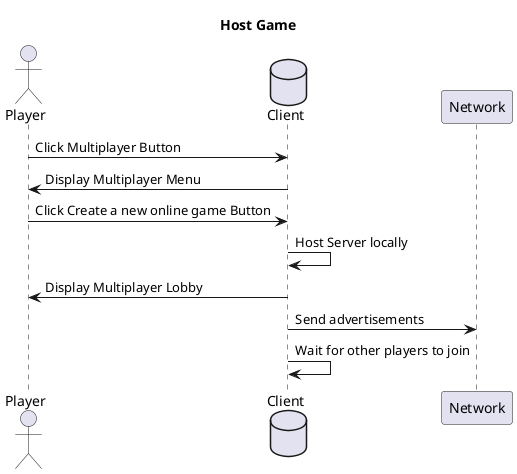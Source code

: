 @startuml
title Host Game

actor Player as p
database Client

p->Client: Click Multiplayer Button
Client->p: Display Multiplayer Menu
p->Client: Click Create a new online game Button
Client->Client: Host Server locally
Client->p: Display Multiplayer Lobby
Client->Network: Send advertisements
Client->Client: Wait for other players to join

@enduml
